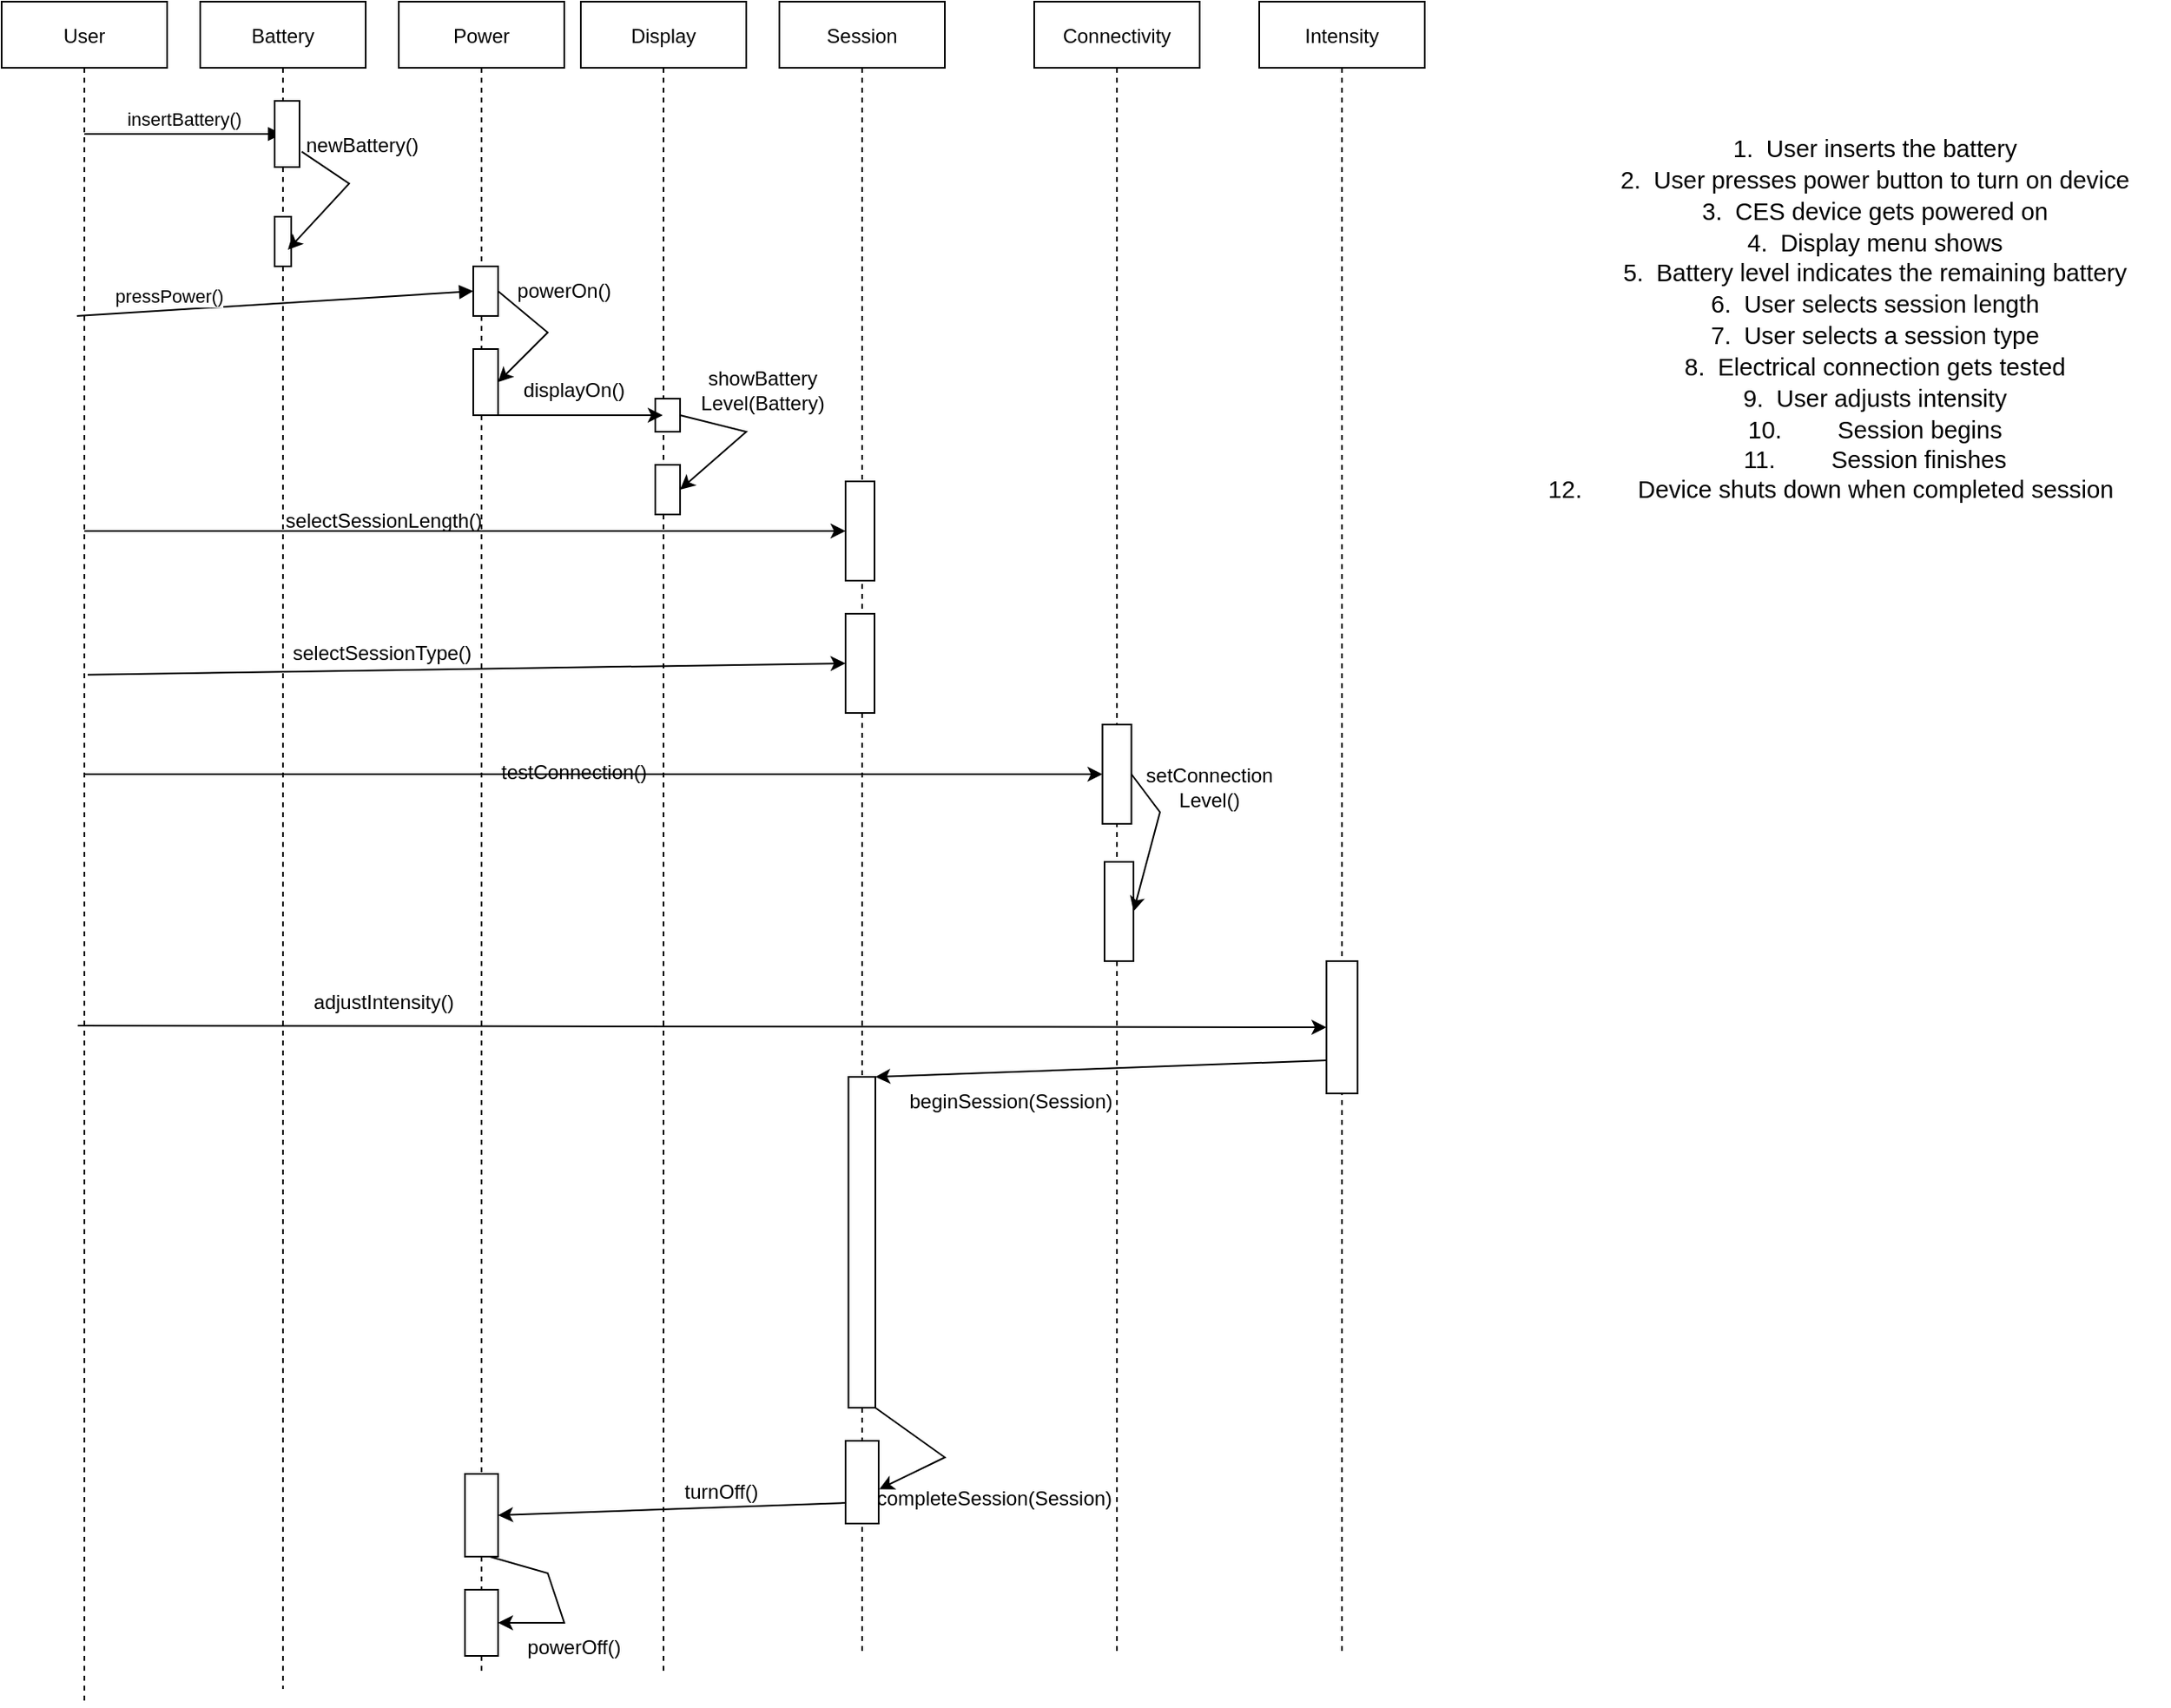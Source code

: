 <mxfile version="20.6.0" type="device" pages="2"><diagram id="kgpKYQtTHZ0yAKxKKP6v" name="Operating the OASIS Pro"><mxGraphModel dx="1022" dy="468" grid="1" gridSize="10" guides="1" tooltips="1" connect="1" arrows="1" fold="1" page="1" pageScale="1" pageWidth="850" pageHeight="1100" math="0" shadow="0"><root><mxCell id="0"/><mxCell id="1" parent="0"/><mxCell id="3nuBFxr9cyL0pnOWT2aG-1" value="User" style="shape=umlLifeline;perimeter=lifelinePerimeter;container=1;collapsible=0;recursiveResize=0;rounded=0;shadow=0;strokeWidth=1;" parent="1" vertex="1"><mxGeometry x="10" y="20" width="100" height="1030" as="geometry"/></mxCell><mxCell id="MjYunA1wo-P34Eg0gsvR-2" value="insertBattery()" style="html=1;verticalAlign=bottom;endArrow=block;rounded=0;" edge="1" parent="3nuBFxr9cyL0pnOWT2aG-1" target="51bhzZQ-RG4giFocM1KT-2"><mxGeometry width="80" relative="1" as="geometry"><mxPoint x="50" y="80" as="sourcePoint"/><mxPoint x="-40" y="130" as="targetPoint"/></mxGeometry></mxCell><mxCell id="MjYunA1wo-P34Eg0gsvR-7" value="pressPower()" style="html=1;verticalAlign=bottom;endArrow=block;rounded=0;entryX=0;entryY=0.5;entryDx=0;entryDy=0;" edge="1" parent="3nuBFxr9cyL0pnOWT2aG-1" target="MjYunA1wo-P34Eg0gsvR-8"><mxGeometry x="-0.545" width="80" relative="1" as="geometry"><mxPoint x="45.5" y="190" as="sourcePoint"/><mxPoint x="250" y="190" as="targetPoint"/><mxPoint x="1" as="offset"/></mxGeometry></mxCell><mxCell id="3nuBFxr9cyL0pnOWT2aG-5" value="Power" style="shape=umlLifeline;perimeter=lifelinePerimeter;container=1;collapsible=0;recursiveResize=0;rounded=0;shadow=0;strokeWidth=1;" parent="1" vertex="1"><mxGeometry x="250" y="20" width="100" height="1010" as="geometry"/></mxCell><mxCell id="MjYunA1wo-P34Eg0gsvR-8" value="" style="rounded=0;whiteSpace=wrap;html=1;" vertex="1" parent="3nuBFxr9cyL0pnOWT2aG-5"><mxGeometry x="45" y="160" width="15" height="30" as="geometry"/></mxCell><mxCell id="MjYunA1wo-P34Eg0gsvR-49" value="" style="rounded=0;whiteSpace=wrap;html=1;" vertex="1" parent="3nuBFxr9cyL0pnOWT2aG-5"><mxGeometry x="40" y="890" width="20" height="50" as="geometry"/></mxCell><mxCell id="MjYunA1wo-P34Eg0gsvR-51" value="" style="rounded=0;whiteSpace=wrap;html=1;" vertex="1" parent="3nuBFxr9cyL0pnOWT2aG-5"><mxGeometry x="40" y="960" width="20" height="40" as="geometry"/></mxCell><mxCell id="MjYunA1wo-P34Eg0gsvR-52" value="" style="endArrow=classic;html=1;rounded=0;exitX=0.75;exitY=1;exitDx=0;exitDy=0;entryX=1;entryY=0.5;entryDx=0;entryDy=0;" edge="1" parent="3nuBFxr9cyL0pnOWT2aG-5" source="MjYunA1wo-P34Eg0gsvR-49" target="MjYunA1wo-P34Eg0gsvR-51"><mxGeometry width="50" height="50" relative="1" as="geometry"><mxPoint x="230" y="930" as="sourcePoint"/><mxPoint x="130" y="1050" as="targetPoint"/><Array as="points"><mxPoint x="90" y="950"/><mxPoint x="100" y="980"/></Array></mxGeometry></mxCell><mxCell id="MjYunA1wo-P34Eg0gsvR-56" value="" style="rounded=0;whiteSpace=wrap;html=1;" vertex="1" parent="3nuBFxr9cyL0pnOWT2aG-5"><mxGeometry x="45" y="210" width="15" height="40" as="geometry"/></mxCell><mxCell id="MjYunA1wo-P34Eg0gsvR-57" value="" style="endArrow=classic;html=1;rounded=0;exitX=1;exitY=0.5;exitDx=0;exitDy=0;entryX=1;entryY=0.5;entryDx=0;entryDy=0;" edge="1" parent="3nuBFxr9cyL0pnOWT2aG-5" source="MjYunA1wo-P34Eg0gsvR-8" target="MjYunA1wo-P34Eg0gsvR-56"><mxGeometry width="50" height="50" relative="1" as="geometry"><mxPoint x="380" y="290" as="sourcePoint"/><mxPoint x="280" y="180" as="targetPoint"/><Array as="points"><mxPoint x="90" y="200"/></Array></mxGeometry></mxCell><mxCell id="51bhzZQ-RG4giFocM1KT-2" value="Battery" style="shape=umlLifeline;perimeter=lifelinePerimeter;container=1;collapsible=0;recursiveResize=0;rounded=0;shadow=0;strokeWidth=1;" parent="1" vertex="1"><mxGeometry x="130" y="20" width="100" height="1020" as="geometry"/></mxCell><mxCell id="MjYunA1wo-P34Eg0gsvR-1" value="" style="html=1;points=[];perimeter=orthogonalPerimeter;" vertex="1" parent="51bhzZQ-RG4giFocM1KT-2"><mxGeometry x="45" y="60" width="15" height="40" as="geometry"/></mxCell><mxCell id="MjYunA1wo-P34Eg0gsvR-3" value="" style="html=1;points=[];perimeter=orthogonalPerimeter;" vertex="1" parent="51bhzZQ-RG4giFocM1KT-2"><mxGeometry x="45" y="130" width="10" height="30" as="geometry"/></mxCell><mxCell id="MjYunA1wo-P34Eg0gsvR-4" value="" style="endArrow=classic;html=1;rounded=0;exitX=1.089;exitY=0.767;exitDx=0;exitDy=0;exitPerimeter=0;" edge="1" parent="51bhzZQ-RG4giFocM1KT-2" source="MjYunA1wo-P34Eg0gsvR-1"><mxGeometry width="50" height="50" relative="1" as="geometry"><mxPoint x="270" y="200" as="sourcePoint"/><mxPoint x="53" y="150" as="targetPoint"/><Array as="points"><mxPoint x="90" y="110"/></Array></mxGeometry></mxCell><mxCell id="BACuubWME5kR1J60MrkP-1" value="&lt;span id=&quot;docs-internal-guid-6f0bb269-7fff-3a71-5b9c-20c15a7a211a&quot;&gt;&lt;p style=&quot;line-height:1.284;margin-left: 50pt;margin-right: 10pt;text-indent: -13pt;margin-top:0pt;margin-bottom:0pt;padding:0pt 0pt 0pt 13pt;&quot; dir=&quot;ltr&quot;&gt;&lt;span style=&quot;font-size: 11pt; font-family: Arial; background-color: transparent; font-variant-numeric: normal; font-variant-east-asian: normal; vertical-align: baseline;&quot;&gt;1.&lt;/span&gt;&lt;span style=&quot;font-size: 7pt; font-family: Arial; background-color: transparent; font-variant-numeric: normal; font-variant-east-asian: normal; vertical-align: baseline;&quot;&gt; &amp;nbsp; &lt;/span&gt;&lt;span style=&quot;font-size: 11pt; font-family: Arial; background-color: transparent; font-variant-numeric: normal; font-variant-east-asian: normal; vertical-align: baseline;&quot;&gt;User inserts the battery&lt;/span&gt;&lt;/p&gt;&lt;p style=&quot;line-height:1.284;margin-left: 50pt;margin-right: 10pt;text-indent: -13pt;margin-top:0pt;margin-bottom:0pt;padding:0pt 0pt 0pt 13pt;&quot; dir=&quot;ltr&quot;&gt;&lt;span style=&quot;font-size: 11pt; font-family: Arial; background-color: transparent; font-variant-numeric: normal; font-variant-east-asian: normal; vertical-align: baseline;&quot;&gt;2.&lt;/span&gt;&lt;span style=&quot;font-size: 7pt; font-family: Arial; background-color: transparent; font-variant-numeric: normal; font-variant-east-asian: normal; vertical-align: baseline;&quot;&gt; &amp;nbsp; &lt;/span&gt;&lt;span style=&quot;font-size: 11pt; font-family: Arial; background-color: transparent; font-variant-numeric: normal; font-variant-east-asian: normal; vertical-align: baseline;&quot;&gt;User presses power button to turn on device&lt;/span&gt;&lt;/p&gt;&lt;p style=&quot;line-height:1.284;margin-left: 50pt;margin-right: 10pt;text-indent: -13pt;margin-top:0pt;margin-bottom:0pt;padding:0pt 0pt 0pt 13pt;&quot; dir=&quot;ltr&quot;&gt;&lt;span style=&quot;font-size: 11pt; font-family: Arial; background-color: transparent; font-variant-numeric: normal; font-variant-east-asian: normal; vertical-align: baseline;&quot;&gt;3.&lt;/span&gt;&lt;span style=&quot;font-size: 7pt; font-family: Arial; background-color: transparent; font-variant-numeric: normal; font-variant-east-asian: normal; vertical-align: baseline;&quot;&gt; &amp;nbsp; &lt;/span&gt;&lt;span style=&quot;font-size: 11pt; font-family: Arial; background-color: transparent; font-variant-numeric: normal; font-variant-east-asian: normal; vertical-align: baseline;&quot;&gt;CES device gets powered on&lt;/span&gt;&lt;/p&gt;&lt;p style=&quot;line-height:1.284;margin-left: 50pt;margin-right: 10pt;text-indent: -13pt;margin-top:0pt;margin-bottom:0pt;padding:0pt 0pt 0pt 13pt;&quot; dir=&quot;ltr&quot;&gt;&lt;span style=&quot;font-size: 11pt; font-family: Arial; background-color: transparent; font-variant-numeric: normal; font-variant-east-asian: normal; vertical-align: baseline;&quot;&gt;4.&lt;/span&gt;&lt;span style=&quot;font-size: 7pt; font-family: Arial; background-color: transparent; font-variant-numeric: normal; font-variant-east-asian: normal; vertical-align: baseline;&quot;&gt; &amp;nbsp; &lt;/span&gt;&lt;span style=&quot;font-size: 11pt; font-family: Arial; background-color: transparent; font-variant-numeric: normal; font-variant-east-asian: normal; vertical-align: baseline;&quot;&gt;Display menu shows&lt;/span&gt;&lt;/p&gt;&lt;p style=&quot;line-height:1.284;margin-left: 50pt;margin-right: 10pt;text-indent: -13pt;margin-top:0pt;margin-bottom:0pt;padding:0pt 0pt 0pt 13pt;&quot; dir=&quot;ltr&quot;&gt;&lt;span style=&quot;font-size: 11pt; font-family: Arial; background-color: transparent; font-variant-numeric: normal; font-variant-east-asian: normal; vertical-align: baseline;&quot;&gt;5.&lt;/span&gt;&lt;span style=&quot;font-size: 7pt; font-family: Arial; background-color: transparent; font-variant-numeric: normal; font-variant-east-asian: normal; vertical-align: baseline;&quot;&gt; &amp;nbsp; &lt;/span&gt;&lt;span style=&quot;font-size: 11pt; font-family: Arial; background-color: transparent; font-variant-numeric: normal; font-variant-east-asian: normal; vertical-align: baseline;&quot;&gt;Battery level indicates the remaining battery&lt;/span&gt;&lt;/p&gt;&lt;p style=&quot;line-height:1.284;margin-left: 50pt;margin-right: 10pt;text-indent: -13pt;margin-top:0pt;margin-bottom:0pt;padding:0pt 0pt 0pt 13pt;&quot; dir=&quot;ltr&quot;&gt;&lt;span style=&quot;font-size: 11pt; font-family: Arial; background-color: transparent; font-variant-numeric: normal; font-variant-east-asian: normal; vertical-align: baseline;&quot;&gt;6.&lt;/span&gt;&lt;span style=&quot;font-size: 7pt; font-family: Arial; background-color: transparent; font-variant-numeric: normal; font-variant-east-asian: normal; vertical-align: baseline;&quot;&gt; &amp;nbsp; &lt;/span&gt;&lt;span style=&quot;font-size: 11pt; font-family: Arial; background-color: transparent; font-variant-numeric: normal; font-variant-east-asian: normal; vertical-align: baseline;&quot;&gt;User selects session length&lt;/span&gt;&lt;/p&gt;&lt;p style=&quot;line-height:1.284;margin-left: 50pt;margin-right: 10pt;text-indent: -13pt;margin-top:0pt;margin-bottom:0pt;padding:0pt 0pt 0pt 13pt;&quot; dir=&quot;ltr&quot;&gt;&lt;span style=&quot;font-size: 11pt; font-family: Arial; background-color: transparent; font-variant-numeric: normal; font-variant-east-asian: normal; vertical-align: baseline;&quot;&gt;7.&lt;/span&gt;&lt;span style=&quot;font-size: 7pt; font-family: Arial; background-color: transparent; font-variant-numeric: normal; font-variant-east-asian: normal; vertical-align: baseline;&quot;&gt; &amp;nbsp; &lt;/span&gt;&lt;span style=&quot;font-size: 11pt; font-family: Arial; background-color: transparent; font-variant-numeric: normal; font-variant-east-asian: normal; vertical-align: baseline;&quot;&gt;User selects a session type&lt;/span&gt;&lt;/p&gt;&lt;p style=&quot;line-height:1.284;margin-left: 50pt;margin-right: 10pt;text-indent: -13pt;margin-top:0pt;margin-bottom:0pt;padding:0pt 0pt 0pt 13pt;&quot; dir=&quot;ltr&quot;&gt;&lt;span style=&quot;font-size: 11pt; font-family: Arial; background-color: transparent; font-variant-numeric: normal; font-variant-east-asian: normal; vertical-align: baseline;&quot;&gt;8.&lt;/span&gt;&lt;span style=&quot;font-size: 7pt; font-family: Arial; background-color: transparent; font-variant-numeric: normal; font-variant-east-asian: normal; vertical-align: baseline;&quot;&gt; &amp;nbsp; &lt;/span&gt;&lt;span style=&quot;font-size: 11pt; font-family: Arial; background-color: transparent; font-variant-numeric: normal; font-variant-east-asian: normal; vertical-align: baseline;&quot;&gt;Electrical connection gets tested&lt;/span&gt;&lt;/p&gt;&lt;p style=&quot;line-height:1.284;margin-left: 50pt;margin-right: 10pt;text-indent: -13pt;margin-top:0pt;margin-bottom:0pt;padding:0pt 0pt 0pt 13pt;&quot; dir=&quot;ltr&quot;&gt;&lt;span style=&quot;font-size: 11pt; font-family: Arial; background-color: transparent; font-variant-numeric: normal; font-variant-east-asian: normal; vertical-align: baseline;&quot;&gt;9.&lt;/span&gt;&lt;span style=&quot;font-size: 7pt; font-family: Arial; background-color: transparent; font-variant-numeric: normal; font-variant-east-asian: normal; vertical-align: baseline;&quot;&gt; &amp;nbsp; &lt;/span&gt;&lt;span style=&quot;font-size: 11pt; font-family: Arial; background-color: transparent; font-variant-numeric: normal; font-variant-east-asian: normal; vertical-align: baseline;&quot;&gt;User adjusts intensity&lt;/span&gt;&lt;/p&gt;&lt;p style=&quot;line-height:1.284;margin-left: 50pt;margin-right: 10pt;text-indent: -13pt;margin-top:0pt;margin-bottom:0pt;padding:0pt 0pt 0pt 13pt;&quot; dir=&quot;ltr&quot;&gt;&lt;span style=&quot;font-size: 11pt; font-family: Arial; background-color: transparent; font-variant-numeric: normal; font-variant-east-asian: normal; vertical-align: baseline;&quot;&gt;10.&lt;/span&gt;&lt;span style=&quot;font-size: 7pt; font-family: Arial; background-color: transparent; font-variant-numeric: normal; font-variant-east-asian: normal; vertical-align: baseline;&quot;&gt; &amp;nbsp; &amp;nbsp; &amp;nbsp; &amp;nbsp; &amp;nbsp; &amp;nbsp; &lt;/span&gt;&lt;span style=&quot;font-size: 11pt; font-family: Arial; background-color: transparent; font-variant-numeric: normal; font-variant-east-asian: normal; vertical-align: baseline;&quot;&gt;Session begins&lt;/span&gt;&lt;/p&gt;&lt;p style=&quot;line-height:1.284;margin-left: 50pt;margin-right: 10pt;text-indent: -13pt;margin-top:0pt;margin-bottom:0pt;padding:0pt 0pt 0pt 13pt;&quot; dir=&quot;ltr&quot;&gt;&lt;span style=&quot;font-size: 11pt; font-family: Arial; background-color: transparent; font-variant-numeric: normal; font-variant-east-asian: normal; vertical-align: baseline;&quot;&gt;11.&lt;/span&gt;&lt;span style=&quot;font-size: 7pt; font-family: Arial; background-color: transparent; font-variant-numeric: normal; font-variant-east-asian: normal; vertical-align: baseline;&quot;&gt; &amp;nbsp; &amp;nbsp; &amp;nbsp; &amp;nbsp; &amp;nbsp; &amp;nbsp; &lt;/span&gt;&lt;span style=&quot;font-size: 11pt; font-family: Arial; background-color: transparent; font-variant-numeric: normal; font-variant-east-asian: normal; vertical-align: baseline;&quot;&gt;Session finishes&lt;/span&gt;&lt;/p&gt;&lt;span style=&quot;font-size: 11pt; font-family: Arial; background-color: transparent; font-variant-numeric: normal; font-variant-east-asian: normal; vertical-align: baseline;&quot;&gt;12.&lt;/span&gt;&lt;span style=&quot;font-size: 7pt; font-family: Arial; background-color: transparent; font-variant-numeric: normal; font-variant-east-asian: normal; vertical-align: baseline;&quot;&gt; &amp;nbsp; &amp;nbsp; &amp;nbsp; &amp;nbsp; &amp;nbsp; &amp;nbsp; &lt;/span&gt;&lt;span style=&quot;font-size: 11pt; font-family: Arial; background-color: transparent; font-variant-numeric: normal; font-variant-east-asian: normal; vertical-align: baseline;&quot;&gt;Device shuts down when completed session&lt;/span&gt;&lt;/span&gt;" style="text;html=1;align=center;verticalAlign=middle;resizable=0;points=[];autosize=1;strokeColor=none;fillColor=none;" vertex="1" parent="1"><mxGeometry x="910" y="92" width="410" height="240" as="geometry"/></mxCell><mxCell id="MjYunA1wo-P34Eg0gsvR-5" value="newBattery()" style="text;html=1;strokeColor=none;fillColor=none;align=center;verticalAlign=middle;whiteSpace=wrap;rounded=0;" vertex="1" parent="1"><mxGeometry x="198" y="92" width="60" height="30" as="geometry"/></mxCell><mxCell id="MjYunA1wo-P34Eg0gsvR-10" value="Display" style="shape=umlLifeline;perimeter=lifelinePerimeter;container=1;collapsible=0;recursiveResize=0;rounded=0;shadow=0;strokeWidth=1;" vertex="1" parent="1"><mxGeometry x="360" y="20" width="100" height="1010" as="geometry"/></mxCell><mxCell id="MjYunA1wo-P34Eg0gsvR-11" value="" style="rounded=0;whiteSpace=wrap;html=1;" vertex="1" parent="MjYunA1wo-P34Eg0gsvR-10"><mxGeometry x="45" y="240" width="15" height="20" as="geometry"/></mxCell><mxCell id="MjYunA1wo-P34Eg0gsvR-13" value="" style="rounded=0;whiteSpace=wrap;html=1;" vertex="1" parent="MjYunA1wo-P34Eg0gsvR-10"><mxGeometry x="45" y="280" width="15" height="30" as="geometry"/></mxCell><mxCell id="MjYunA1wo-P34Eg0gsvR-14" value="" style="endArrow=classic;html=1;rounded=0;exitX=1;exitY=0.5;exitDx=0;exitDy=0;entryX=1;entryY=0.5;entryDx=0;entryDy=0;" edge="1" parent="MjYunA1wo-P34Eg0gsvR-10" source="MjYunA1wo-P34Eg0gsvR-11" target="MjYunA1wo-P34Eg0gsvR-13"><mxGeometry width="50" height="50" relative="1" as="geometry"><mxPoint x="150" y="180" as="sourcePoint"/><mxPoint x="120" y="340" as="targetPoint"/><Array as="points"><mxPoint x="100" y="260"/></Array></mxGeometry></mxCell><mxCell id="MjYunA1wo-P34Eg0gsvR-19" value="Session" style="shape=umlLifeline;perimeter=lifelinePerimeter;container=1;collapsible=0;recursiveResize=0;rounded=0;shadow=0;strokeWidth=1;" vertex="1" parent="1"><mxGeometry x="480" y="20" width="100" height="1000" as="geometry"/></mxCell><mxCell id="MjYunA1wo-P34Eg0gsvR-23" value="" style="rounded=0;whiteSpace=wrap;html=1;" vertex="1" parent="MjYunA1wo-P34Eg0gsvR-19"><mxGeometry x="40" y="290" width="17.5" height="60" as="geometry"/></mxCell><mxCell id="MjYunA1wo-P34Eg0gsvR-27" value="" style="rounded=0;whiteSpace=wrap;html=1;" vertex="1" parent="MjYunA1wo-P34Eg0gsvR-19"><mxGeometry x="40" y="370" width="17.5" height="60" as="geometry"/></mxCell><mxCell id="MjYunA1wo-P34Eg0gsvR-28" value="" style="endArrow=classic;html=1;rounded=0;exitX=0.52;exitY=0.681;exitDx=0;exitDy=0;exitPerimeter=0;entryX=0;entryY=0.5;entryDx=0;entryDy=0;" edge="1" parent="MjYunA1wo-P34Eg0gsvR-19" target="MjYunA1wo-P34Eg0gsvR-27"><mxGeometry width="50" height="50" relative="1" as="geometry"><mxPoint x="-418" y="406.88" as="sourcePoint"/><mxPoint x="-10" y="470" as="targetPoint"/></mxGeometry></mxCell><mxCell id="MjYunA1wo-P34Eg0gsvR-29" value="selectSessionType()" style="text;html=1;strokeColor=none;fillColor=none;align=center;verticalAlign=middle;whiteSpace=wrap;rounded=0;" vertex="1" parent="MjYunA1wo-P34Eg0gsvR-19"><mxGeometry x="-270" y="379" width="60" height="30" as="geometry"/></mxCell><mxCell id="MjYunA1wo-P34Eg0gsvR-45" value="" style="rounded=0;whiteSpace=wrap;html=1;" vertex="1" parent="MjYunA1wo-P34Eg0gsvR-19"><mxGeometry x="40" y="870" width="20" height="50" as="geometry"/></mxCell><mxCell id="MjYunA1wo-P34Eg0gsvR-16" value="showBattery&lt;br&gt;Level(Battery)" style="text;html=1;strokeColor=none;fillColor=none;align=center;verticalAlign=middle;whiteSpace=wrap;rounded=0;" vertex="1" parent="MjYunA1wo-P34Eg0gsvR-19"><mxGeometry x="-40" y="220" width="60" height="30" as="geometry"/></mxCell><mxCell id="MjYunA1wo-P34Eg0gsvR-24" value="" style="endArrow=classic;html=1;rounded=0;entryX=0;entryY=0.5;entryDx=0;entryDy=0;" edge="1" parent="1" source="3nuBFxr9cyL0pnOWT2aG-1" target="MjYunA1wo-P34Eg0gsvR-23"><mxGeometry width="50" height="50" relative="1" as="geometry"><mxPoint x="400" y="310" as="sourcePoint"/><mxPoint x="470" y="410" as="targetPoint"/></mxGeometry></mxCell><mxCell id="MjYunA1wo-P34Eg0gsvR-25" value="selectSessionLength()" style="text;html=1;strokeColor=none;fillColor=none;align=center;verticalAlign=middle;whiteSpace=wrap;rounded=0;" vertex="1" parent="1"><mxGeometry x="211" y="319" width="60" height="30" as="geometry"/></mxCell><mxCell id="MjYunA1wo-P34Eg0gsvR-30" value="Connectivity" style="shape=umlLifeline;perimeter=lifelinePerimeter;container=1;collapsible=0;recursiveResize=0;rounded=0;shadow=0;strokeWidth=1;" vertex="1" parent="1"><mxGeometry x="634" y="20" width="100" height="1000" as="geometry"/></mxCell><mxCell id="MjYunA1wo-P34Eg0gsvR-31" value="" style="rounded=0;whiteSpace=wrap;html=1;" vertex="1" parent="MjYunA1wo-P34Eg0gsvR-30"><mxGeometry x="41.25" y="437" width="17.5" height="60" as="geometry"/></mxCell><mxCell id="MjYunA1wo-P34Eg0gsvR-35" value="" style="rounded=0;whiteSpace=wrap;html=1;" vertex="1" parent="MjYunA1wo-P34Eg0gsvR-30"><mxGeometry x="42.5" y="520" width="17.5" height="60" as="geometry"/></mxCell><mxCell id="MjYunA1wo-P34Eg0gsvR-36" value="" style="endArrow=classic;html=1;rounded=0;entryX=1;entryY=0.5;entryDx=0;entryDy=0;exitX=1;exitY=0.5;exitDx=0;exitDy=0;" edge="1" parent="MjYunA1wo-P34Eg0gsvR-30" source="MjYunA1wo-P34Eg0gsvR-31" target="MjYunA1wo-P34Eg0gsvR-35"><mxGeometry width="50" height="50" relative="1" as="geometry"><mxPoint x="26" y="460" as="sourcePoint"/><mxPoint x="86" y="530" as="targetPoint"/><Array as="points"><mxPoint x="76" y="490"/></Array></mxGeometry></mxCell><mxCell id="MjYunA1wo-P34Eg0gsvR-32" value="" style="endArrow=classic;html=1;rounded=0;entryX=0;entryY=0.5;entryDx=0;entryDy=0;" edge="1" parent="1" source="3nuBFxr9cyL0pnOWT2aG-1" target="MjYunA1wo-P34Eg0gsvR-31"><mxGeometry width="50" height="50" relative="1" as="geometry"><mxPoint x="400" y="380" as="sourcePoint"/><mxPoint x="450" y="330" as="targetPoint"/></mxGeometry></mxCell><mxCell id="MjYunA1wo-P34Eg0gsvR-33" value="testConnection()" style="text;html=1;strokeColor=none;fillColor=none;align=center;verticalAlign=middle;whiteSpace=wrap;rounded=0;" vertex="1" parent="1"><mxGeometry x="326" y="471" width="60" height="30" as="geometry"/></mxCell><mxCell id="MjYunA1wo-P34Eg0gsvR-34" value="setConnection&lt;br&gt;Level()" style="text;html=1;strokeColor=none;fillColor=none;align=center;verticalAlign=middle;whiteSpace=wrap;rounded=0;" vertex="1" parent="1"><mxGeometry x="710" y="480" width="60" height="30" as="geometry"/></mxCell><mxCell id="MjYunA1wo-P34Eg0gsvR-37" value="Intensity" style="shape=umlLifeline;perimeter=lifelinePerimeter;container=1;collapsible=0;recursiveResize=0;rounded=0;shadow=0;strokeWidth=1;" vertex="1" parent="1"><mxGeometry x="770" y="20" width="100" height="1000" as="geometry"/></mxCell><mxCell id="MjYunA1wo-P34Eg0gsvR-38" value="" style="rounded=0;whiteSpace=wrap;html=1;" vertex="1" parent="MjYunA1wo-P34Eg0gsvR-37"><mxGeometry x="40.63" y="580" width="18.75" height="80" as="geometry"/></mxCell><mxCell id="MjYunA1wo-P34Eg0gsvR-40" value="" style="endArrow=classic;html=1;rounded=0;exitX=0.46;exitY=0.601;exitDx=0;exitDy=0;exitPerimeter=0;entryX=0;entryY=0.5;entryDx=0;entryDy=0;" edge="1" parent="1" source="3nuBFxr9cyL0pnOWT2aG-1" target="MjYunA1wo-P34Eg0gsvR-38"><mxGeometry width="50" height="50" relative="1" as="geometry"><mxPoint x="290" y="610" as="sourcePoint"/><mxPoint x="710" y="660" as="targetPoint"/></mxGeometry></mxCell><mxCell id="MjYunA1wo-P34Eg0gsvR-41" value="adjustIntensity()" style="text;html=1;strokeColor=none;fillColor=none;align=center;verticalAlign=middle;whiteSpace=wrap;rounded=0;" vertex="1" parent="1"><mxGeometry x="211" y="610" width="60" height="30" as="geometry"/></mxCell><mxCell id="MjYunA1wo-P34Eg0gsvR-43" value="" style="endArrow=classic;html=1;rounded=0;exitX=0;exitY=0.75;exitDx=0;exitDy=0;entryX=1;entryY=0;entryDx=0;entryDy=0;" edge="1" parent="1" source="MjYunA1wo-P34Eg0gsvR-38" target="MjYunA1wo-P34Eg0gsvR-42"><mxGeometry width="50" height="50" relative="1" as="geometry"><mxPoint x="450" y="710" as="sourcePoint"/><mxPoint x="620" y="790" as="targetPoint"/></mxGeometry></mxCell><mxCell id="MjYunA1wo-P34Eg0gsvR-44" value="beginSession(Session)" style="text;html=1;strokeColor=none;fillColor=none;align=center;verticalAlign=middle;whiteSpace=wrap;rounded=0;" vertex="1" parent="1"><mxGeometry x="590" y="670" width="60" height="30" as="geometry"/></mxCell><mxCell id="MjYunA1wo-P34Eg0gsvR-42" value="" style="rounded=0;whiteSpace=wrap;html=1;" vertex="1" parent="1"><mxGeometry x="521.75" y="670" width="16.25" height="200" as="geometry"/></mxCell><mxCell id="MjYunA1wo-P34Eg0gsvR-46" value="" style="endArrow=classic;html=1;rounded=0;exitX=1;exitY=1;exitDx=0;exitDy=0;entryX=1.017;entryY=0.585;entryDx=0;entryDy=0;entryPerimeter=0;" edge="1" parent="1" source="MjYunA1wo-P34Eg0gsvR-42" target="MjYunA1wo-P34Eg0gsvR-45"><mxGeometry width="50" height="50" relative="1" as="geometry"><mxPoint x="740" y="850" as="sourcePoint"/><mxPoint x="590" y="950" as="targetPoint"/><Array as="points"><mxPoint x="580" y="900"/></Array></mxGeometry></mxCell><mxCell id="MjYunA1wo-P34Eg0gsvR-48" value="completeSession(Session)" style="text;html=1;strokeColor=none;fillColor=none;align=center;verticalAlign=middle;whiteSpace=wrap;rounded=0;" vertex="1" parent="1"><mxGeometry x="580" y="910" width="60" height="30" as="geometry"/></mxCell><mxCell id="MjYunA1wo-P34Eg0gsvR-50" value="" style="endArrow=classic;html=1;rounded=0;exitX=0;exitY=0.75;exitDx=0;exitDy=0;entryX=1;entryY=0.5;entryDx=0;entryDy=0;" edge="1" parent="1" source="MjYunA1wo-P34Eg0gsvR-45" target="MjYunA1wo-P34Eg0gsvR-49"><mxGeometry width="50" height="50" relative="1" as="geometry"><mxPoint x="480" y="950" as="sourcePoint"/><mxPoint x="530" y="900" as="targetPoint"/></mxGeometry></mxCell><mxCell id="MjYunA1wo-P34Eg0gsvR-53" value="powerOff()" style="text;html=1;strokeColor=none;fillColor=none;align=center;verticalAlign=middle;whiteSpace=wrap;rounded=0;" vertex="1" parent="1"><mxGeometry x="326" y="1000" width="60" height="30" as="geometry"/></mxCell><mxCell id="MjYunA1wo-P34Eg0gsvR-55" value="turnOff()" style="text;html=1;strokeColor=none;fillColor=none;align=center;verticalAlign=middle;whiteSpace=wrap;rounded=0;" vertex="1" parent="1"><mxGeometry x="415" y="906" width="60" height="30" as="geometry"/></mxCell><mxCell id="MjYunA1wo-P34Eg0gsvR-58" value="powerOn()" style="text;html=1;strokeColor=none;fillColor=none;align=center;verticalAlign=middle;whiteSpace=wrap;rounded=0;" vertex="1" parent="1"><mxGeometry x="320" y="180" width="60" height="30" as="geometry"/></mxCell><mxCell id="MjYunA1wo-P34Eg0gsvR-59" value="" style="endArrow=classic;html=1;rounded=0;exitX=1;exitY=1;exitDx=0;exitDy=0;" edge="1" parent="1" source="MjYunA1wo-P34Eg0gsvR-56" target="MjYunA1wo-P34Eg0gsvR-10"><mxGeometry width="50" height="50" relative="1" as="geometry"><mxPoint x="480" y="250" as="sourcePoint"/><mxPoint x="530" y="200" as="targetPoint"/></mxGeometry></mxCell><mxCell id="MjYunA1wo-P34Eg0gsvR-60" value="displayOn()" style="text;html=1;strokeColor=none;fillColor=none;align=center;verticalAlign=middle;whiteSpace=wrap;rounded=0;" vertex="1" parent="1"><mxGeometry x="326" y="240" width="60" height="30" as="geometry"/></mxCell></root></mxGraphModel></diagram><diagram id="2TCOSuvgCQHyUCYXBRNV" name="Page-2"><mxGraphModel dx="1022" dy="468" grid="1" gridSize="10" guides="1" tooltips="1" connect="1" arrows="1" fold="1" page="1" pageScale="1" pageWidth="850" pageHeight="1100" math="0" shadow="0"><root><mxCell id="0"/><mxCell id="1" parent="0"/></root></mxGraphModel></diagram></mxfile>